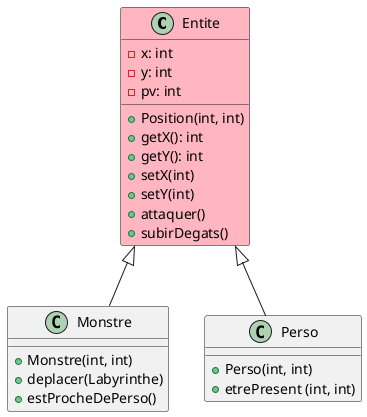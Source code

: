 @startuml

class Entite #FFB6C1{
- x: int
- y: int
- pv: int
+ Position(int, int)
+ getX(): int
+ getY(): int
+ setX(int)
+ setY(int)
+ attaquer()
+ subirDegats()
}

Entite <|-- Monstre

class Monstre{
+ Monstre(int, int)
+ deplacer(Labyrinthe)
+ estProcheDePerso()
}

Entite <|-- Perso

class Perso{
+ Perso(int, int)
+ etrePresent (int, int)
}

@enduml